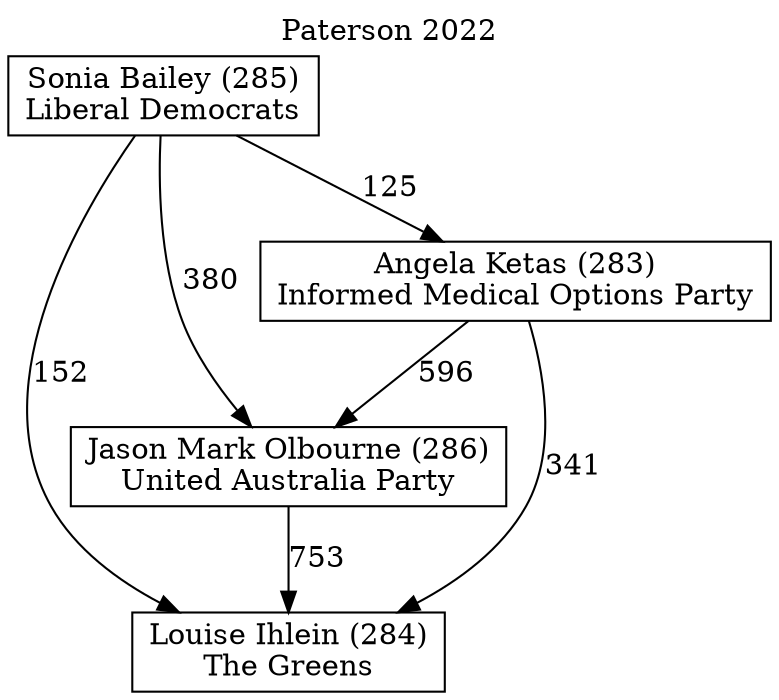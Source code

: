 // House preference flow
digraph "Louise Ihlein (284)_Paterson_2022" {
	graph [label="Paterson 2022" labelloc=t mclimit=10]
	node [shape=box]
	"Jason Mark Olbourne (286)" [label="Jason Mark Olbourne (286)
United Australia Party"]
	"Louise Ihlein (284)" [label="Louise Ihlein (284)
The Greens"]
	"Sonia Bailey (285)" [label="Sonia Bailey (285)
Liberal Democrats"]
	"Angela Ketas (283)" [label="Angela Ketas (283)
Informed Medical Options Party"]
	"Sonia Bailey (285)" -> "Jason Mark Olbourne (286)" [label=380]
	"Angela Ketas (283)" -> "Louise Ihlein (284)" [label=341]
	"Angela Ketas (283)" -> "Jason Mark Olbourne (286)" [label=596]
	"Sonia Bailey (285)" -> "Angela Ketas (283)" [label=125]
	"Sonia Bailey (285)" -> "Louise Ihlein (284)" [label=152]
	"Jason Mark Olbourne (286)" -> "Louise Ihlein (284)" [label=753]
}
